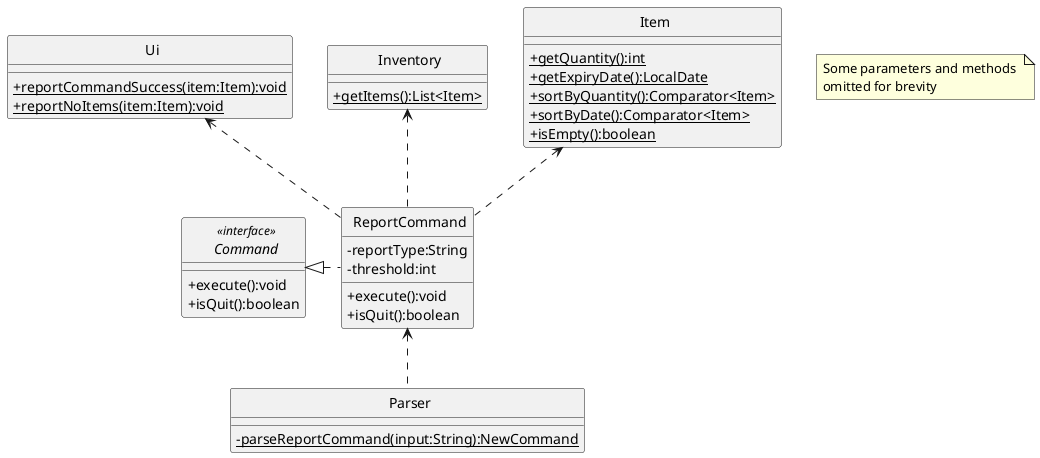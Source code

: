 @startuml
'https://plantuml.com/class-diagram
skinparam classAttributeIconSize 0
skinparam CircledCharacterFontSize 0
skinparam CircledCharacterRadius 0

interface Command
class Ui
class Inventory
class Item
class ReportCommand
class Parser

ReportCommand <.. Parser
Command <|. ReportCommand
Ui <.. ReportCommand
Inventory <.. ReportCommand
Item <.. ReportCommand

interface Command <<interface>> {
    +execute():void
    +isQuit():boolean
}

class ReportCommand {
    -reportType:String
    -threshold:int
    +execute():void
    +isQuit():boolean
}

class Item {
    {static}+getQuantity():int
    {static}+getExpiryDate():LocalDate
    {static}+sortByQuantity():Comparator<Item>
    {static}+sortByDate():Comparator<Item>
    {static}+isEmpty():boolean
}

class Parser {
    {static}-parseReportCommand(input:String):NewCommand
}

class Inventory {
    {static}+getItems():List<Item>
}

class Ui {
    {static}+reportCommandSuccess(item:Item):void
    {static}+reportNoItems(item:Item):void
}

note "Some parameters and methods \nomitted for brevity" as n1
@enduml

@startuml
hide footbox
participant "SuperTracker" as SuperTracker <<class>> #f5e3a9
participant ":ReportCommand" as ReportCommand #cbf7f4
participant "Inventory" as Inventory <<class>> #d5eac2
participant "Ui" as Ui <<class>> #e5c2ea
participant "Collections" as Collections <<class>> #ffcdd6
participant "Item" as Item #fbffb2

SuperTracker -> ReportCommand : execute()
activate ReportCommand #cbf7f4

ReportCommand -> Inventory : getItems()
activate Inventory #d5eac2
Inventory --> ReportCommand : items:List<Item>
deactivate Inventory

alt items.isEmpty()
    ReportCommand -> Ui : reportNoItems()
    activate Ui #e5c2ea
    Ui -> ReportCommand
    deactivate Ui

else
    ReportCommand -> ReportCommand : reportHasItemsExecute(items)
    activate ReportCommand #cbf7f4
    alt reportType.equals("low stock")
        ReportCommand -> ReportCommand : createLowStockReport()
        activate ReportCommand #cbf7f4
        loop for each item in items
            ReportCommand -> Item: item.getQuantity()
            activate Item #fbffb2
            Item -> ReportCommand
            deactivate Item
            opt items quantity is less than threshold
                ReportCommand -> ReportCommand: reportLowStockItems.add(item)
            end
            ReportCommand -> Collections : reportLowStockItems.sort()
            note left : items sorted by quantity
            activate Collections #ffcdd6
            Collections --> ReportCommand
            deactivate Collections
            ReportCommand -> Ui : reportCommandSuccess()
            activate Ui #e5c2ea
            Ui -> ReportCommand
            deactivate Ui
        end
        ReportCommand -> ReportCommand
        deactivate ReportCommand

    else reportType.equals("expiry")
        ReportCommand -> ReportCommand : createExpiryReport();
        activate ReportCommand #cbf7f4
        loop for each item in items
            ReportCommand -> Item: item.getExpiryDate()
            activate Item #fbffb2
            Item -> ReportCommand
            deactivate Item
            opt items with expiry dates that are between today and a week later
                ReportCommand -> ReportCommand: reportExpiryItems.add(item)
            end
            opt items with expiry dates that have already passed
                ReportCommand -> ReportCommand: reportExpiredItems.add(item)
            end
            ReportCommand -> Collections : .sort()
            note left : items sorted by expiry date for both expiry reports
            activate Collections #ffcdd6
            Collections --> ReportCommand
            deactivate Collections
            ReportCommand -> Ui : reportCommandSuccess()
            note left : for both expiry reports
            activate Ui #e5c2ea
            Ui -> ReportCommand
            deactivate Ui
        end

        ReportCommand -> ReportCommand
        deactivate ReportCommand
    end

    ReportCommand -> ReportCommand
    deactivate ReportCommand
end

note right : some parameters and methods \n are omitted for brevity

ReportCommand --> SuperTracker
deactivate ReportCommand

@enduml